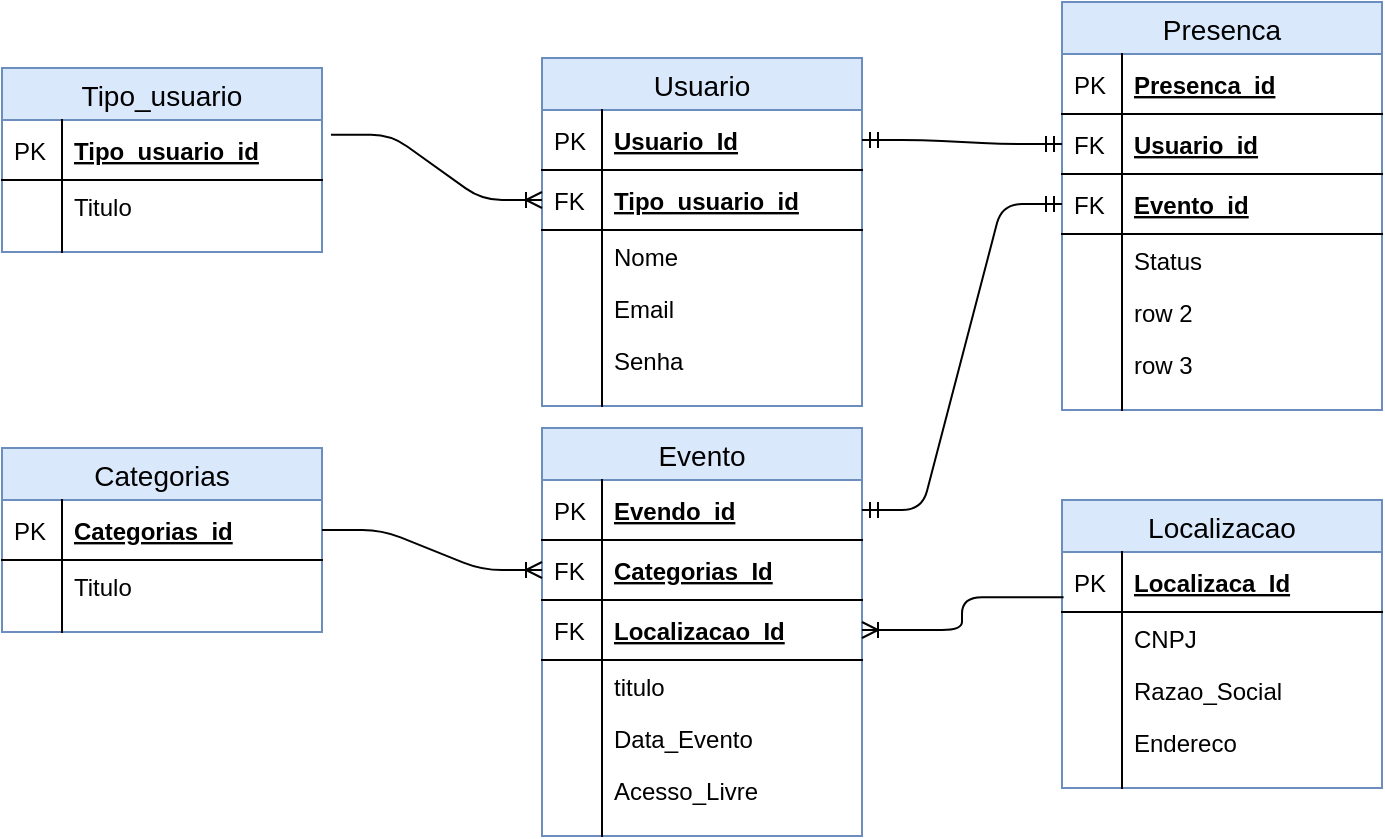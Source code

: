 <mxfile version="12.1.0" type="google" pages="1"><diagram id="XYMqr7dOsZbPYqz-QDv_" name="Página-1"><mxGraphModel dx="1038" dy="1668" grid="1" gridSize="10" guides="1" tooltips="1" connect="1" arrows="1" fold="1" page="1" pageScale="1" pageWidth="827" pageHeight="1169" math="0" shadow="0"><root><mxCell id="0"/><mxCell id="1" parent="0"/><mxCell id="JXFEE297BPr21LhiTZvR-1" value="Tipo_usuario" style="swimlane;fontStyle=0;childLayout=stackLayout;horizontal=1;startSize=26;fillColor=#dae8fc;horizontalStack=0;resizeParent=1;resizeParentMax=0;resizeLast=0;collapsible=1;marginBottom=0;swimlaneFillColor=#ffffff;align=center;fontSize=14;strokeColor=#6c8ebf;" vertex="1" parent="1"><mxGeometry x="20" y="20" width="160" height="92" as="geometry"/></mxCell><mxCell id="JXFEE297BPr21LhiTZvR-2" value="Tipo_usuario_id" style="shape=partialRectangle;top=0;left=0;right=0;bottom=1;align=left;verticalAlign=middle;fillColor=none;spacingLeft=34;spacingRight=4;overflow=hidden;rotatable=0;points=[[0,0.5],[1,0.5]];portConstraint=eastwest;dropTarget=0;fontStyle=5;fontSize=12;" vertex="1" parent="JXFEE297BPr21LhiTZvR-1"><mxGeometry y="26" width="160" height="30" as="geometry"/></mxCell><mxCell id="JXFEE297BPr21LhiTZvR-3" value="PK" style="shape=partialRectangle;top=0;left=0;bottom=0;fillColor=none;align=left;verticalAlign=middle;spacingLeft=4;spacingRight=4;overflow=hidden;rotatable=0;points=[];portConstraint=eastwest;part=1;fontSize=12;" vertex="1" connectable="0" parent="JXFEE297BPr21LhiTZvR-2"><mxGeometry width="30" height="30" as="geometry"/></mxCell><mxCell id="JXFEE297BPr21LhiTZvR-4" value="Titulo" style="shape=partialRectangle;top=0;left=0;right=0;bottom=0;align=left;verticalAlign=top;fillColor=none;spacingLeft=34;spacingRight=4;overflow=hidden;rotatable=0;points=[[0,0.5],[1,0.5]];portConstraint=eastwest;dropTarget=0;fontSize=12;" vertex="1" parent="JXFEE297BPr21LhiTZvR-1"><mxGeometry y="56" width="160" height="26" as="geometry"/></mxCell><mxCell id="JXFEE297BPr21LhiTZvR-5" value="" style="shape=partialRectangle;top=0;left=0;bottom=0;fillColor=none;align=left;verticalAlign=top;spacingLeft=4;spacingRight=4;overflow=hidden;rotatable=0;points=[];portConstraint=eastwest;part=1;fontSize=12;" vertex="1" connectable="0" parent="JXFEE297BPr21LhiTZvR-4"><mxGeometry width="30" height="26" as="geometry"/></mxCell><mxCell id="JXFEE297BPr21LhiTZvR-10" value="" style="shape=partialRectangle;top=0;left=0;right=0;bottom=0;align=left;verticalAlign=top;fillColor=none;spacingLeft=34;spacingRight=4;overflow=hidden;rotatable=0;points=[[0,0.5],[1,0.5]];portConstraint=eastwest;dropTarget=0;fontSize=12;" vertex="1" parent="JXFEE297BPr21LhiTZvR-1"><mxGeometry y="82" width="160" height="10" as="geometry"/></mxCell><mxCell id="JXFEE297BPr21LhiTZvR-11" value="" style="shape=partialRectangle;top=0;left=0;bottom=0;fillColor=none;align=left;verticalAlign=top;spacingLeft=4;spacingRight=4;overflow=hidden;rotatable=0;points=[];portConstraint=eastwest;part=1;fontSize=12;" vertex="1" connectable="0" parent="JXFEE297BPr21LhiTZvR-10"><mxGeometry width="30" height="10" as="geometry"/></mxCell><mxCell id="JXFEE297BPr21LhiTZvR-12" value="Usuario" style="swimlane;fontStyle=0;childLayout=stackLayout;horizontal=1;startSize=26;fillColor=#dae8fc;horizontalStack=0;resizeParent=1;resizeParentMax=0;resizeLast=0;collapsible=1;marginBottom=0;swimlaneFillColor=#ffffff;align=center;fontSize=14;strokeColor=#6c8ebf;" vertex="1" parent="1"><mxGeometry x="290" y="15" width="160" height="174" as="geometry"/></mxCell><mxCell id="JXFEE297BPr21LhiTZvR-13" value="Usuario_Id" style="shape=partialRectangle;top=0;left=0;right=0;bottom=1;align=left;verticalAlign=middle;fillColor=none;spacingLeft=34;spacingRight=4;overflow=hidden;rotatable=0;points=[[0,0.5],[1,0.5]];portConstraint=eastwest;dropTarget=0;fontStyle=5;fontSize=12;" vertex="1" parent="JXFEE297BPr21LhiTZvR-12"><mxGeometry y="26" width="160" height="30" as="geometry"/></mxCell><mxCell id="JXFEE297BPr21LhiTZvR-14" value="PK" style="shape=partialRectangle;top=0;left=0;bottom=0;fillColor=none;align=left;verticalAlign=middle;spacingLeft=4;spacingRight=4;overflow=hidden;rotatable=0;points=[];portConstraint=eastwest;part=1;fontSize=12;" vertex="1" connectable="0" parent="JXFEE297BPr21LhiTZvR-13"><mxGeometry width="30" height="30" as="geometry"/></mxCell><mxCell id="JXFEE297BPr21LhiTZvR-23" value="Tipo_usuario_id" style="shape=partialRectangle;top=0;left=0;right=0;bottom=1;align=left;verticalAlign=middle;fillColor=none;spacingLeft=34;spacingRight=4;overflow=hidden;rotatable=0;points=[[0,0.5],[1,0.5]];portConstraint=eastwest;dropTarget=0;fontStyle=5;fontSize=12;" vertex="1" parent="JXFEE297BPr21LhiTZvR-12"><mxGeometry y="56" width="160" height="30" as="geometry"/></mxCell><mxCell id="JXFEE297BPr21LhiTZvR-24" value="FK" style="shape=partialRectangle;top=0;left=0;bottom=0;fillColor=none;align=left;verticalAlign=middle;spacingLeft=4;spacingRight=4;overflow=hidden;rotatable=0;points=[];portConstraint=eastwest;part=1;fontSize=12;" vertex="1" connectable="0" parent="JXFEE297BPr21LhiTZvR-23"><mxGeometry width="30" height="30" as="geometry"/></mxCell><mxCell id="JXFEE297BPr21LhiTZvR-15" value="Nome" style="shape=partialRectangle;top=0;left=0;right=0;bottom=0;align=left;verticalAlign=top;fillColor=none;spacingLeft=34;spacingRight=4;overflow=hidden;rotatable=0;points=[[0,0.5],[1,0.5]];portConstraint=eastwest;dropTarget=0;fontSize=12;" vertex="1" parent="JXFEE297BPr21LhiTZvR-12"><mxGeometry y="86" width="160" height="26" as="geometry"/></mxCell><mxCell id="JXFEE297BPr21LhiTZvR-16" value="" style="shape=partialRectangle;top=0;left=0;bottom=0;fillColor=none;align=left;verticalAlign=top;spacingLeft=4;spacingRight=4;overflow=hidden;rotatable=0;points=[];portConstraint=eastwest;part=1;fontSize=12;" vertex="1" connectable="0" parent="JXFEE297BPr21LhiTZvR-15"><mxGeometry width="30" height="26" as="geometry"/></mxCell><mxCell id="JXFEE297BPr21LhiTZvR-17" value="Email" style="shape=partialRectangle;top=0;left=0;right=0;bottom=0;align=left;verticalAlign=top;fillColor=none;spacingLeft=34;spacingRight=4;overflow=hidden;rotatable=0;points=[[0,0.5],[1,0.5]];portConstraint=eastwest;dropTarget=0;fontSize=12;" vertex="1" parent="JXFEE297BPr21LhiTZvR-12"><mxGeometry y="112" width="160" height="26" as="geometry"/></mxCell><mxCell id="JXFEE297BPr21LhiTZvR-18" value="" style="shape=partialRectangle;top=0;left=0;bottom=0;fillColor=none;align=left;verticalAlign=top;spacingLeft=4;spacingRight=4;overflow=hidden;rotatable=0;points=[];portConstraint=eastwest;part=1;fontSize=12;" vertex="1" connectable="0" parent="JXFEE297BPr21LhiTZvR-17"><mxGeometry width="30" height="26" as="geometry"/></mxCell><mxCell id="JXFEE297BPr21LhiTZvR-19" value="Senha" style="shape=partialRectangle;top=0;left=0;right=0;bottom=0;align=left;verticalAlign=top;fillColor=none;spacingLeft=34;spacingRight=4;overflow=hidden;rotatable=0;points=[[0,0.5],[1,0.5]];portConstraint=eastwest;dropTarget=0;fontSize=12;" vertex="1" parent="JXFEE297BPr21LhiTZvR-12"><mxGeometry y="138" width="160" height="26" as="geometry"/></mxCell><mxCell id="JXFEE297BPr21LhiTZvR-20" value="" style="shape=partialRectangle;top=0;left=0;bottom=0;fillColor=none;align=left;verticalAlign=top;spacingLeft=4;spacingRight=4;overflow=hidden;rotatable=0;points=[];portConstraint=eastwest;part=1;fontSize=12;" vertex="1" connectable="0" parent="JXFEE297BPr21LhiTZvR-19"><mxGeometry width="30" height="26" as="geometry"/></mxCell><mxCell id="JXFEE297BPr21LhiTZvR-21" value="" style="shape=partialRectangle;top=0;left=0;right=0;bottom=0;align=left;verticalAlign=top;fillColor=none;spacingLeft=34;spacingRight=4;overflow=hidden;rotatable=0;points=[[0,0.5],[1,0.5]];portConstraint=eastwest;dropTarget=0;fontSize=12;" vertex="1" parent="JXFEE297BPr21LhiTZvR-12"><mxGeometry y="164" width="160" height="10" as="geometry"/></mxCell><mxCell id="JXFEE297BPr21LhiTZvR-22" value="" style="shape=partialRectangle;top=0;left=0;bottom=0;fillColor=none;align=left;verticalAlign=top;spacingLeft=4;spacingRight=4;overflow=hidden;rotatable=0;points=[];portConstraint=eastwest;part=1;fontSize=12;" vertex="1" connectable="0" parent="JXFEE297BPr21LhiTZvR-21"><mxGeometry width="30" height="10" as="geometry"/></mxCell><mxCell id="JXFEE297BPr21LhiTZvR-25" value="" style="edgeStyle=entityRelationEdgeStyle;fontSize=12;html=1;endArrow=ERoneToMany;exitX=1.028;exitY=0.247;exitDx=0;exitDy=0;exitPerimeter=0;entryX=0;entryY=0.5;entryDx=0;entryDy=0;" edge="1" parent="1" source="JXFEE297BPr21LhiTZvR-2" target="JXFEE297BPr21LhiTZvR-23"><mxGeometry width="100" height="100" relative="1" as="geometry"><mxPoint x="20" y="310" as="sourcePoint"/><mxPoint x="230" y="90" as="targetPoint"/></mxGeometry></mxCell><mxCell id="JXFEE297BPr21LhiTZvR-28" value="Categorias" style="swimlane;fontStyle=0;childLayout=stackLayout;horizontal=1;startSize=26;fillColor=#dae8fc;horizontalStack=0;resizeParent=1;resizeParentMax=0;resizeLast=0;collapsible=1;marginBottom=0;swimlaneFillColor=#ffffff;align=center;fontSize=14;strokeColor=#6c8ebf;" vertex="1" parent="1"><mxGeometry x="20" y="210" width="160" height="92" as="geometry"/></mxCell><mxCell id="JXFEE297BPr21LhiTZvR-29" value="Categorias_id" style="shape=partialRectangle;top=0;left=0;right=0;bottom=1;align=left;verticalAlign=middle;fillColor=none;spacingLeft=34;spacingRight=4;overflow=hidden;rotatable=0;points=[[0,0.5],[1,0.5]];portConstraint=eastwest;dropTarget=0;fontStyle=5;fontSize=12;" vertex="1" parent="JXFEE297BPr21LhiTZvR-28"><mxGeometry y="26" width="160" height="30" as="geometry"/></mxCell><mxCell id="JXFEE297BPr21LhiTZvR-30" value="PK" style="shape=partialRectangle;top=0;left=0;bottom=0;fillColor=none;align=left;verticalAlign=middle;spacingLeft=4;spacingRight=4;overflow=hidden;rotatable=0;points=[];portConstraint=eastwest;part=1;fontSize=12;" vertex="1" connectable="0" parent="JXFEE297BPr21LhiTZvR-29"><mxGeometry width="30" height="30" as="geometry"/></mxCell><mxCell id="JXFEE297BPr21LhiTZvR-31" value="Titulo" style="shape=partialRectangle;top=0;left=0;right=0;bottom=0;align=left;verticalAlign=top;fillColor=none;spacingLeft=34;spacingRight=4;overflow=hidden;rotatable=0;points=[[0,0.5],[1,0.5]];portConstraint=eastwest;dropTarget=0;fontSize=12;" vertex="1" parent="JXFEE297BPr21LhiTZvR-28"><mxGeometry y="56" width="160" height="26" as="geometry"/></mxCell><mxCell id="JXFEE297BPr21LhiTZvR-32" value="" style="shape=partialRectangle;top=0;left=0;bottom=0;fillColor=none;align=left;verticalAlign=top;spacingLeft=4;spacingRight=4;overflow=hidden;rotatable=0;points=[];portConstraint=eastwest;part=1;fontSize=12;" vertex="1" connectable="0" parent="JXFEE297BPr21LhiTZvR-31"><mxGeometry width="30" height="26" as="geometry"/></mxCell><mxCell id="JXFEE297BPr21LhiTZvR-37" value="" style="shape=partialRectangle;top=0;left=0;right=0;bottom=0;align=left;verticalAlign=top;fillColor=none;spacingLeft=34;spacingRight=4;overflow=hidden;rotatable=0;points=[[0,0.5],[1,0.5]];portConstraint=eastwest;dropTarget=0;fontSize=12;" vertex="1" parent="JXFEE297BPr21LhiTZvR-28"><mxGeometry y="82" width="160" height="10" as="geometry"/></mxCell><mxCell id="JXFEE297BPr21LhiTZvR-38" value="" style="shape=partialRectangle;top=0;left=0;bottom=0;fillColor=none;align=left;verticalAlign=top;spacingLeft=4;spacingRight=4;overflow=hidden;rotatable=0;points=[];portConstraint=eastwest;part=1;fontSize=12;" vertex="1" connectable="0" parent="JXFEE297BPr21LhiTZvR-37"><mxGeometry width="30" height="10" as="geometry"/></mxCell><mxCell id="JXFEE297BPr21LhiTZvR-39" value="Evento" style="swimlane;fontStyle=0;childLayout=stackLayout;horizontal=1;startSize=26;fillColor=#dae8fc;horizontalStack=0;resizeParent=1;resizeParentMax=0;resizeLast=0;collapsible=1;marginBottom=0;swimlaneFillColor=#ffffff;align=center;fontSize=14;strokeColor=#6c8ebf;" vertex="1" parent="1"><mxGeometry x="290" y="200" width="160" height="204" as="geometry"/></mxCell><mxCell id="JXFEE297BPr21LhiTZvR-40" value="Evendo_id" style="shape=partialRectangle;top=0;left=0;right=0;bottom=1;align=left;verticalAlign=middle;fillColor=none;spacingLeft=34;spacingRight=4;overflow=hidden;rotatable=0;points=[[0,0.5],[1,0.5]];portConstraint=eastwest;dropTarget=0;fontStyle=5;fontSize=12;" vertex="1" parent="JXFEE297BPr21LhiTZvR-39"><mxGeometry y="26" width="160" height="30" as="geometry"/></mxCell><mxCell id="JXFEE297BPr21LhiTZvR-41" value="PK" style="shape=partialRectangle;top=0;left=0;bottom=0;fillColor=none;align=left;verticalAlign=middle;spacingLeft=4;spacingRight=4;overflow=hidden;rotatable=0;points=[];portConstraint=eastwest;part=1;fontSize=12;" vertex="1" connectable="0" parent="JXFEE297BPr21LhiTZvR-40"><mxGeometry width="30" height="30" as="geometry"/></mxCell><mxCell id="JXFEE297BPr21LhiTZvR-54" value="Categorias_Id" style="shape=partialRectangle;top=0;left=0;right=0;bottom=1;align=left;verticalAlign=middle;fillColor=none;spacingLeft=34;spacingRight=4;overflow=hidden;rotatable=0;points=[[0,0.5],[1,0.5]];portConstraint=eastwest;dropTarget=0;fontStyle=5;fontSize=12;" vertex="1" parent="JXFEE297BPr21LhiTZvR-39"><mxGeometry y="56" width="160" height="30" as="geometry"/></mxCell><mxCell id="JXFEE297BPr21LhiTZvR-55" value="FK" style="shape=partialRectangle;top=0;left=0;bottom=0;fillColor=none;align=left;verticalAlign=middle;spacingLeft=4;spacingRight=4;overflow=hidden;rotatable=0;points=[];portConstraint=eastwest;part=1;fontSize=12;" vertex="1" connectable="0" parent="JXFEE297BPr21LhiTZvR-54"><mxGeometry width="30" height="30" as="geometry"/></mxCell><mxCell id="JXFEE297BPr21LhiTZvR-56" value="Localizacao_Id" style="shape=partialRectangle;top=0;left=0;right=0;bottom=1;align=left;verticalAlign=middle;fillColor=none;spacingLeft=34;spacingRight=4;overflow=hidden;rotatable=0;points=[[0,0.5],[1,0.5]];portConstraint=eastwest;dropTarget=0;fontStyle=5;fontSize=12;" vertex="1" parent="JXFEE297BPr21LhiTZvR-39"><mxGeometry y="86" width="160" height="30" as="geometry"/></mxCell><mxCell id="JXFEE297BPr21LhiTZvR-57" value="FK" style="shape=partialRectangle;top=0;left=0;bottom=0;fillColor=none;align=left;verticalAlign=middle;spacingLeft=4;spacingRight=4;overflow=hidden;rotatable=0;points=[];portConstraint=eastwest;part=1;fontSize=12;" vertex="1" connectable="0" parent="JXFEE297BPr21LhiTZvR-56"><mxGeometry width="30" height="30" as="geometry"/></mxCell><mxCell id="JXFEE297BPr21LhiTZvR-42" value="titulo" style="shape=partialRectangle;top=0;left=0;right=0;bottom=0;align=left;verticalAlign=top;fillColor=none;spacingLeft=34;spacingRight=4;overflow=hidden;rotatable=0;points=[[0,0.5],[1,0.5]];portConstraint=eastwest;dropTarget=0;fontSize=12;" vertex="1" parent="JXFEE297BPr21LhiTZvR-39"><mxGeometry y="116" width="160" height="26" as="geometry"/></mxCell><mxCell id="JXFEE297BPr21LhiTZvR-43" value="" style="shape=partialRectangle;top=0;left=0;bottom=0;fillColor=none;align=left;verticalAlign=top;spacingLeft=4;spacingRight=4;overflow=hidden;rotatable=0;points=[];portConstraint=eastwest;part=1;fontSize=12;" vertex="1" connectable="0" parent="JXFEE297BPr21LhiTZvR-42"><mxGeometry width="30" height="26" as="geometry"/></mxCell><mxCell id="JXFEE297BPr21LhiTZvR-44" value="Data_Evento" style="shape=partialRectangle;top=0;left=0;right=0;bottom=0;align=left;verticalAlign=top;fillColor=none;spacingLeft=34;spacingRight=4;overflow=hidden;rotatable=0;points=[[0,0.5],[1,0.5]];portConstraint=eastwest;dropTarget=0;fontSize=12;" vertex="1" parent="JXFEE297BPr21LhiTZvR-39"><mxGeometry y="142" width="160" height="26" as="geometry"/></mxCell><mxCell id="JXFEE297BPr21LhiTZvR-45" value="" style="shape=partialRectangle;top=0;left=0;bottom=0;fillColor=none;align=left;verticalAlign=top;spacingLeft=4;spacingRight=4;overflow=hidden;rotatable=0;points=[];portConstraint=eastwest;part=1;fontSize=12;" vertex="1" connectable="0" parent="JXFEE297BPr21LhiTZvR-44"><mxGeometry width="30" height="26" as="geometry"/></mxCell><mxCell id="JXFEE297BPr21LhiTZvR-46" value="Acesso_Livre" style="shape=partialRectangle;top=0;left=0;right=0;bottom=0;align=left;verticalAlign=top;fillColor=none;spacingLeft=34;spacingRight=4;overflow=hidden;rotatable=0;points=[[0,0.5],[1,0.5]];portConstraint=eastwest;dropTarget=0;fontSize=12;" vertex="1" parent="JXFEE297BPr21LhiTZvR-39"><mxGeometry y="168" width="160" height="26" as="geometry"/></mxCell><mxCell id="JXFEE297BPr21LhiTZvR-47" value="" style="shape=partialRectangle;top=0;left=0;bottom=0;fillColor=none;align=left;verticalAlign=top;spacingLeft=4;spacingRight=4;overflow=hidden;rotatable=0;points=[];portConstraint=eastwest;part=1;fontSize=12;" vertex="1" connectable="0" parent="JXFEE297BPr21LhiTZvR-46"><mxGeometry width="30" height="26" as="geometry"/></mxCell><mxCell id="JXFEE297BPr21LhiTZvR-48" value="" style="shape=partialRectangle;top=0;left=0;right=0;bottom=0;align=left;verticalAlign=top;fillColor=none;spacingLeft=34;spacingRight=4;overflow=hidden;rotatable=0;points=[[0,0.5],[1,0.5]];portConstraint=eastwest;dropTarget=0;fontSize=12;" vertex="1" parent="JXFEE297BPr21LhiTZvR-39"><mxGeometry y="194" width="160" height="10" as="geometry"/></mxCell><mxCell id="JXFEE297BPr21LhiTZvR-49" value="" style="shape=partialRectangle;top=0;left=0;bottom=0;fillColor=none;align=left;verticalAlign=top;spacingLeft=4;spacingRight=4;overflow=hidden;rotatable=0;points=[];portConstraint=eastwest;part=1;fontSize=12;" vertex="1" connectable="0" parent="JXFEE297BPr21LhiTZvR-48"><mxGeometry width="30" height="10" as="geometry"/></mxCell><mxCell id="JXFEE297BPr21LhiTZvR-58" value="" style="edgeStyle=entityRelationEdgeStyle;fontSize=12;html=1;endArrow=ERoneToMany;exitX=1;exitY=0.5;exitDx=0;exitDy=0;entryX=0;entryY=0.5;entryDx=0;entryDy=0;" edge="1" parent="1" source="JXFEE297BPr21LhiTZvR-29" target="JXFEE297BPr21LhiTZvR-54"><mxGeometry width="100" height="100" relative="1" as="geometry"><mxPoint x="20" y="530" as="sourcePoint"/><mxPoint x="120" y="430" as="targetPoint"/></mxGeometry></mxCell><mxCell id="JXFEE297BPr21LhiTZvR-59" value="Localizacao" style="swimlane;fontStyle=0;childLayout=stackLayout;horizontal=1;startSize=26;fillColor=#dae8fc;horizontalStack=0;resizeParent=1;resizeParentMax=0;resizeLast=0;collapsible=1;marginBottom=0;swimlaneFillColor=#ffffff;align=center;fontSize=14;strokeColor=#6c8ebf;" vertex="1" parent="1"><mxGeometry x="550" y="236" width="160" height="144" as="geometry"/></mxCell><mxCell id="JXFEE297BPr21LhiTZvR-60" value="Localizaca_Id" style="shape=partialRectangle;top=0;left=0;right=0;bottom=1;align=left;verticalAlign=middle;fillColor=none;spacingLeft=34;spacingRight=4;overflow=hidden;rotatable=0;points=[[0,0.5],[1,0.5]];portConstraint=eastwest;dropTarget=0;fontStyle=5;fontSize=12;" vertex="1" parent="JXFEE297BPr21LhiTZvR-59"><mxGeometry y="26" width="160" height="30" as="geometry"/></mxCell><mxCell id="JXFEE297BPr21LhiTZvR-61" value="PK" style="shape=partialRectangle;top=0;left=0;bottom=0;fillColor=none;align=left;verticalAlign=middle;spacingLeft=4;spacingRight=4;overflow=hidden;rotatable=0;points=[];portConstraint=eastwest;part=1;fontSize=12;" vertex="1" connectable="0" parent="JXFEE297BPr21LhiTZvR-60"><mxGeometry width="30" height="30" as="geometry"/></mxCell><mxCell id="JXFEE297BPr21LhiTZvR-62" value="CNPJ" style="shape=partialRectangle;top=0;left=0;right=0;bottom=0;align=left;verticalAlign=top;fillColor=none;spacingLeft=34;spacingRight=4;overflow=hidden;rotatable=0;points=[[0,0.5],[1,0.5]];portConstraint=eastwest;dropTarget=0;fontSize=12;" vertex="1" parent="JXFEE297BPr21LhiTZvR-59"><mxGeometry y="56" width="160" height="26" as="geometry"/></mxCell><mxCell id="JXFEE297BPr21LhiTZvR-63" value="" style="shape=partialRectangle;top=0;left=0;bottom=0;fillColor=none;align=left;verticalAlign=top;spacingLeft=4;spacingRight=4;overflow=hidden;rotatable=0;points=[];portConstraint=eastwest;part=1;fontSize=12;" vertex="1" connectable="0" parent="JXFEE297BPr21LhiTZvR-62"><mxGeometry width="30" height="26" as="geometry"/></mxCell><mxCell id="JXFEE297BPr21LhiTZvR-64" value="Razao_Social" style="shape=partialRectangle;top=0;left=0;right=0;bottom=0;align=left;verticalAlign=top;fillColor=none;spacingLeft=34;spacingRight=4;overflow=hidden;rotatable=0;points=[[0,0.5],[1,0.5]];portConstraint=eastwest;dropTarget=0;fontSize=12;" vertex="1" parent="JXFEE297BPr21LhiTZvR-59"><mxGeometry y="82" width="160" height="26" as="geometry"/></mxCell><mxCell id="JXFEE297BPr21LhiTZvR-65" value="" style="shape=partialRectangle;top=0;left=0;bottom=0;fillColor=none;align=left;verticalAlign=top;spacingLeft=4;spacingRight=4;overflow=hidden;rotatable=0;points=[];portConstraint=eastwest;part=1;fontSize=12;" vertex="1" connectable="0" parent="JXFEE297BPr21LhiTZvR-64"><mxGeometry width="30" height="26" as="geometry"/></mxCell><mxCell id="JXFEE297BPr21LhiTZvR-66" value="Endereco" style="shape=partialRectangle;top=0;left=0;right=0;bottom=0;align=left;verticalAlign=top;fillColor=none;spacingLeft=34;spacingRight=4;overflow=hidden;rotatable=0;points=[[0,0.5],[1,0.5]];portConstraint=eastwest;dropTarget=0;fontSize=12;" vertex="1" parent="JXFEE297BPr21LhiTZvR-59"><mxGeometry y="108" width="160" height="26" as="geometry"/></mxCell><mxCell id="JXFEE297BPr21LhiTZvR-67" value="" style="shape=partialRectangle;top=0;left=0;bottom=0;fillColor=none;align=left;verticalAlign=top;spacingLeft=4;spacingRight=4;overflow=hidden;rotatable=0;points=[];portConstraint=eastwest;part=1;fontSize=12;" vertex="1" connectable="0" parent="JXFEE297BPr21LhiTZvR-66"><mxGeometry width="30" height="26" as="geometry"/></mxCell><mxCell id="JXFEE297BPr21LhiTZvR-68" value="" style="shape=partialRectangle;top=0;left=0;right=0;bottom=0;align=left;verticalAlign=top;fillColor=none;spacingLeft=34;spacingRight=4;overflow=hidden;rotatable=0;points=[[0,0.5],[1,0.5]];portConstraint=eastwest;dropTarget=0;fontSize=12;" vertex="1" parent="JXFEE297BPr21LhiTZvR-59"><mxGeometry y="134" width="160" height="10" as="geometry"/></mxCell><mxCell id="JXFEE297BPr21LhiTZvR-69" value="" style="shape=partialRectangle;top=0;left=0;bottom=0;fillColor=none;align=left;verticalAlign=top;spacingLeft=4;spacingRight=4;overflow=hidden;rotatable=0;points=[];portConstraint=eastwest;part=1;fontSize=12;" vertex="1" connectable="0" parent="JXFEE297BPr21LhiTZvR-68"><mxGeometry width="30" height="10" as="geometry"/></mxCell><mxCell id="JXFEE297BPr21LhiTZvR-72" value="" style="edgeStyle=orthogonalEdgeStyle;fontSize=12;html=1;endArrow=ERoneToMany;strokeColor=#000000;exitX=0.005;exitY=0.753;exitDx=0;exitDy=0;exitPerimeter=0;" edge="1" parent="1" source="JXFEE297BPr21LhiTZvR-60" target="JXFEE297BPr21LhiTZvR-56"><mxGeometry width="100" height="100" relative="1" as="geometry"><mxPoint x="20" y="530" as="sourcePoint"/><mxPoint x="120" y="430" as="targetPoint"/></mxGeometry></mxCell><mxCell id="JXFEE297BPr21LhiTZvR-73" value="Presenca" style="swimlane;fontStyle=0;childLayout=stackLayout;horizontal=1;startSize=26;fillColor=#dae8fc;horizontalStack=0;resizeParent=1;resizeParentMax=0;resizeLast=0;collapsible=1;marginBottom=0;swimlaneFillColor=#ffffff;align=center;fontSize=14;strokeColor=#6c8ebf;" vertex="1" parent="1"><mxGeometry x="550" y="-13" width="160" height="204" as="geometry"/></mxCell><mxCell id="JXFEE297BPr21LhiTZvR-74" value="Presenca_id" style="shape=partialRectangle;top=0;left=0;right=0;bottom=1;align=left;verticalAlign=middle;fillColor=none;spacingLeft=34;spacingRight=4;overflow=hidden;rotatable=0;points=[[0,0.5],[1,0.5]];portConstraint=eastwest;dropTarget=0;fontStyle=5;fontSize=12;" vertex="1" parent="JXFEE297BPr21LhiTZvR-73"><mxGeometry y="26" width="160" height="30" as="geometry"/></mxCell><mxCell id="JXFEE297BPr21LhiTZvR-75" value="PK" style="shape=partialRectangle;top=0;left=0;bottom=0;fillColor=none;align=left;verticalAlign=middle;spacingLeft=4;spacingRight=4;overflow=hidden;rotatable=0;points=[];portConstraint=eastwest;part=1;fontSize=12;" vertex="1" connectable="0" parent="JXFEE297BPr21LhiTZvR-74"><mxGeometry width="30" height="30" as="geometry"/></mxCell><mxCell id="JXFEE297BPr21LhiTZvR-86" value="Usuario_id" style="shape=partialRectangle;top=0;left=0;right=0;bottom=1;align=left;verticalAlign=middle;fillColor=none;spacingLeft=34;spacingRight=4;overflow=hidden;rotatable=0;points=[[0,0.5],[1,0.5]];portConstraint=eastwest;dropTarget=0;fontStyle=5;fontSize=12;" vertex="1" parent="JXFEE297BPr21LhiTZvR-73"><mxGeometry y="56" width="160" height="30" as="geometry"/></mxCell><mxCell id="JXFEE297BPr21LhiTZvR-87" value="FK" style="shape=partialRectangle;top=0;left=0;bottom=0;fillColor=none;align=left;verticalAlign=middle;spacingLeft=4;spacingRight=4;overflow=hidden;rotatable=0;points=[];portConstraint=eastwest;part=1;fontSize=12;" vertex="1" connectable="0" parent="JXFEE297BPr21LhiTZvR-86"><mxGeometry width="30" height="30" as="geometry"/></mxCell><mxCell id="JXFEE297BPr21LhiTZvR-88" value="Evento_id" style="shape=partialRectangle;top=0;left=0;right=0;bottom=1;align=left;verticalAlign=middle;fillColor=none;spacingLeft=34;spacingRight=4;overflow=hidden;rotatable=0;points=[[0,0.5],[1,0.5]];portConstraint=eastwest;dropTarget=0;fontStyle=5;fontSize=12;" vertex="1" parent="JXFEE297BPr21LhiTZvR-73"><mxGeometry y="86" width="160" height="30" as="geometry"/></mxCell><mxCell id="JXFEE297BPr21LhiTZvR-89" value="FK" style="shape=partialRectangle;top=0;left=0;bottom=0;fillColor=none;align=left;verticalAlign=middle;spacingLeft=4;spacingRight=4;overflow=hidden;rotatable=0;points=[];portConstraint=eastwest;part=1;fontSize=12;" vertex="1" connectable="0" parent="JXFEE297BPr21LhiTZvR-88"><mxGeometry width="30" height="30" as="geometry"/></mxCell><mxCell id="JXFEE297BPr21LhiTZvR-76" value="Status" style="shape=partialRectangle;top=0;left=0;right=0;bottom=0;align=left;verticalAlign=top;fillColor=none;spacingLeft=34;spacingRight=4;overflow=hidden;rotatable=0;points=[[0,0.5],[1,0.5]];portConstraint=eastwest;dropTarget=0;fontSize=12;" vertex="1" parent="JXFEE297BPr21LhiTZvR-73"><mxGeometry y="116" width="160" height="26" as="geometry"/></mxCell><mxCell id="JXFEE297BPr21LhiTZvR-77" value="" style="shape=partialRectangle;top=0;left=0;bottom=0;fillColor=none;align=left;verticalAlign=top;spacingLeft=4;spacingRight=4;overflow=hidden;rotatable=0;points=[];portConstraint=eastwest;part=1;fontSize=12;" vertex="1" connectable="0" parent="JXFEE297BPr21LhiTZvR-76"><mxGeometry width="30" height="26" as="geometry"/></mxCell><mxCell id="JXFEE297BPr21LhiTZvR-78" value="row 2" style="shape=partialRectangle;top=0;left=0;right=0;bottom=0;align=left;verticalAlign=top;fillColor=none;spacingLeft=34;spacingRight=4;overflow=hidden;rotatable=0;points=[[0,0.5],[1,0.5]];portConstraint=eastwest;dropTarget=0;fontSize=12;" vertex="1" parent="JXFEE297BPr21LhiTZvR-73"><mxGeometry y="142" width="160" height="26" as="geometry"/></mxCell><mxCell id="JXFEE297BPr21LhiTZvR-79" value="" style="shape=partialRectangle;top=0;left=0;bottom=0;fillColor=none;align=left;verticalAlign=top;spacingLeft=4;spacingRight=4;overflow=hidden;rotatable=0;points=[];portConstraint=eastwest;part=1;fontSize=12;" vertex="1" connectable="0" parent="JXFEE297BPr21LhiTZvR-78"><mxGeometry width="30" height="26" as="geometry"/></mxCell><mxCell id="JXFEE297BPr21LhiTZvR-80" value="row 3" style="shape=partialRectangle;top=0;left=0;right=0;bottom=0;align=left;verticalAlign=top;fillColor=none;spacingLeft=34;spacingRight=4;overflow=hidden;rotatable=0;points=[[0,0.5],[1,0.5]];portConstraint=eastwest;dropTarget=0;fontSize=12;" vertex="1" parent="JXFEE297BPr21LhiTZvR-73"><mxGeometry y="168" width="160" height="26" as="geometry"/></mxCell><mxCell id="JXFEE297BPr21LhiTZvR-81" value="" style="shape=partialRectangle;top=0;left=0;bottom=0;fillColor=none;align=left;verticalAlign=top;spacingLeft=4;spacingRight=4;overflow=hidden;rotatable=0;points=[];portConstraint=eastwest;part=1;fontSize=12;" vertex="1" connectable="0" parent="JXFEE297BPr21LhiTZvR-80"><mxGeometry width="30" height="26" as="geometry"/></mxCell><mxCell id="JXFEE297BPr21LhiTZvR-82" value="" style="shape=partialRectangle;top=0;left=0;right=0;bottom=0;align=left;verticalAlign=top;fillColor=none;spacingLeft=34;spacingRight=4;overflow=hidden;rotatable=0;points=[[0,0.5],[1,0.5]];portConstraint=eastwest;dropTarget=0;fontSize=12;" vertex="1" parent="JXFEE297BPr21LhiTZvR-73"><mxGeometry y="194" width="160" height="10" as="geometry"/></mxCell><mxCell id="JXFEE297BPr21LhiTZvR-83" value="" style="shape=partialRectangle;top=0;left=0;bottom=0;fillColor=none;align=left;verticalAlign=top;spacingLeft=4;spacingRight=4;overflow=hidden;rotatable=0;points=[];portConstraint=eastwest;part=1;fontSize=12;" vertex="1" connectable="0" parent="JXFEE297BPr21LhiTZvR-82"><mxGeometry width="30" height="10" as="geometry"/></mxCell><mxCell id="JXFEE297BPr21LhiTZvR-91" value="" style="edgeStyle=entityRelationEdgeStyle;fontSize=12;html=1;endArrow=ERmandOne;startArrow=ERmandOne;strokeColor=#000000;entryX=0;entryY=0.5;entryDx=0;entryDy=0;exitX=1;exitY=0.5;exitDx=0;exitDy=0;" edge="1" parent="1" source="JXFEE297BPr21LhiTZvR-13" target="JXFEE297BPr21LhiTZvR-86"><mxGeometry width="100" height="100" relative="1" as="geometry"><mxPoint x="20" y="530" as="sourcePoint"/><mxPoint x="120" y="430" as="targetPoint"/></mxGeometry></mxCell><mxCell id="JXFEE297BPr21LhiTZvR-92" value="" style="edgeStyle=entityRelationEdgeStyle;fontSize=12;html=1;endArrow=ERmandOne;startArrow=ERmandOne;strokeColor=#000000;entryX=0;entryY=0.5;entryDx=0;entryDy=0;exitX=1;exitY=0.5;exitDx=0;exitDy=0;" edge="1" parent="1" source="JXFEE297BPr21LhiTZvR-40" target="JXFEE297BPr21LhiTZvR-88"><mxGeometry width="100" height="100" relative="1" as="geometry"><mxPoint x="20" y="530" as="sourcePoint"/><mxPoint x="120" y="430" as="targetPoint"/></mxGeometry></mxCell></root></mxGraphModel></diagram></mxfile>